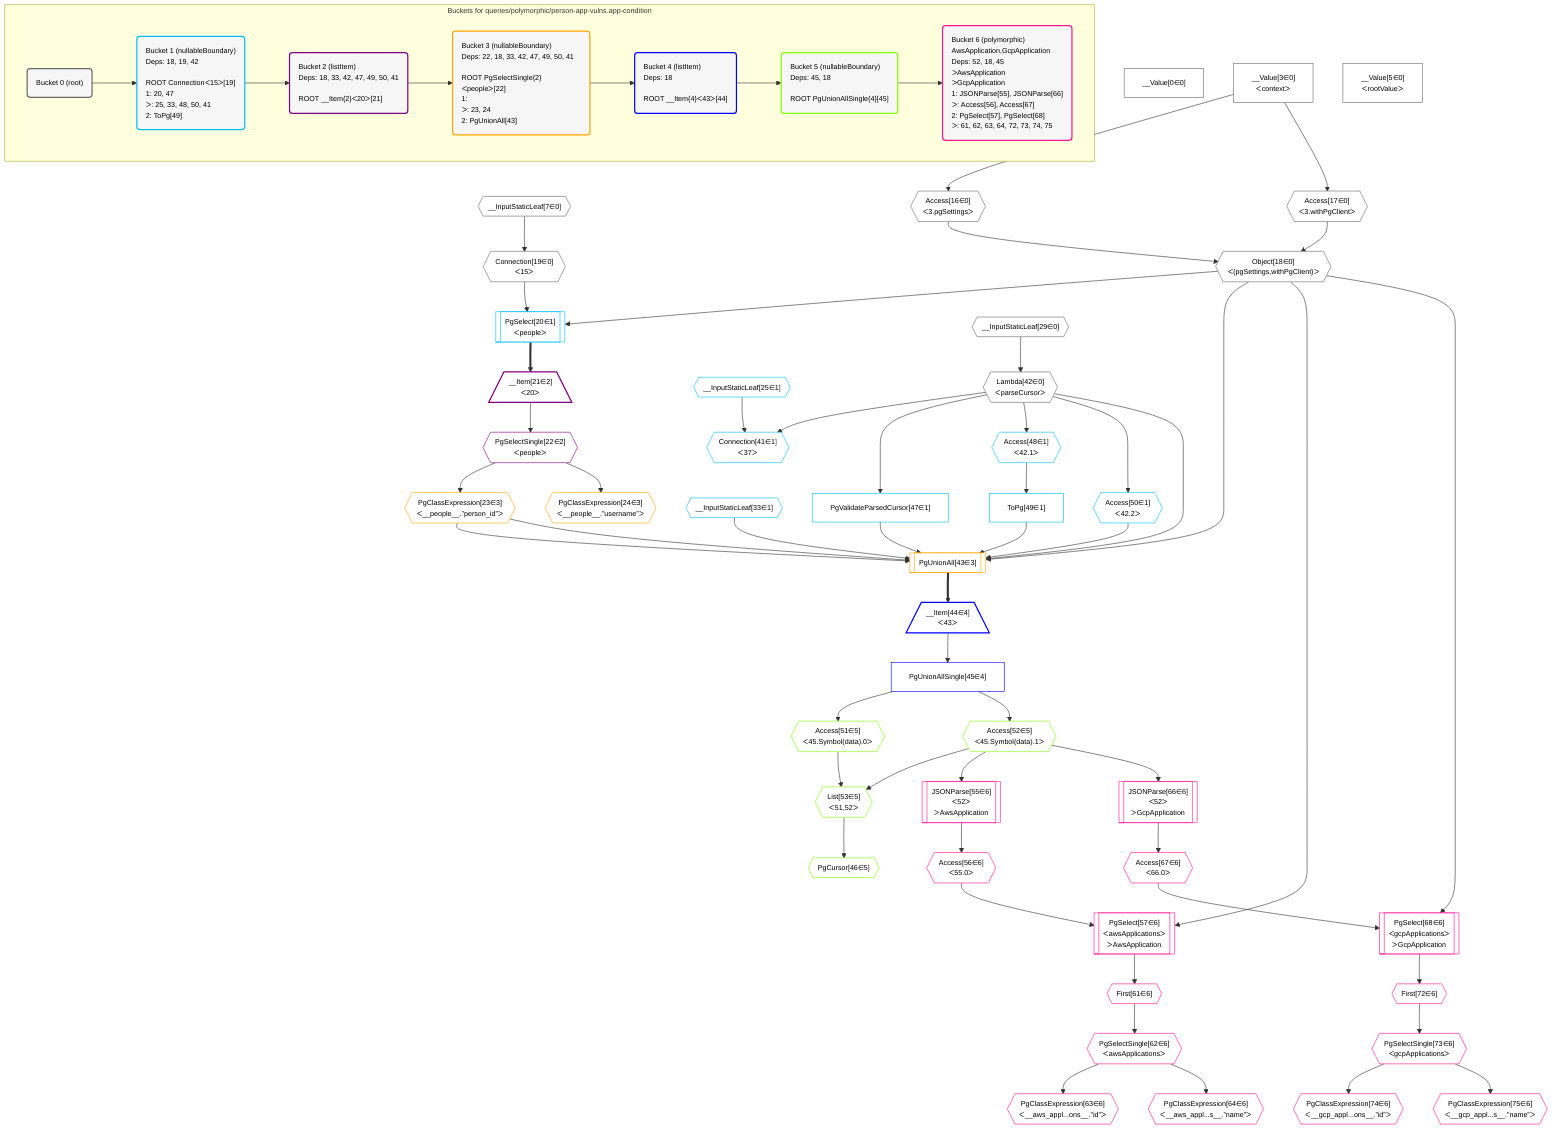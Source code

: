 %%{init: {'themeVariables': { 'fontSize': '12px'}}}%%
graph TD
    classDef path fill:#eee,stroke:#000,color:#000
    classDef plan fill:#fff,stroke-width:1px,color:#000
    classDef itemplan fill:#fff,stroke-width:2px,color:#000
    classDef unbatchedplan fill:#dff,stroke-width:1px,color:#000
    classDef sideeffectplan fill:#fcc,stroke-width:2px,color:#000
    classDef bucket fill:#f6f6f6,color:#000,stroke-width:2px,text-align:left


    %% define steps
    __Value0["__Value[0∈0]"]:::plan
    __Value3["__Value[3∈0]<br />ᐸcontextᐳ"]:::plan
    __Value5["__Value[5∈0]<br />ᐸrootValueᐳ"]:::plan
    __InputStaticLeaf7{{"__InputStaticLeaf[7∈0]"}}:::plan
    Access16{{"Access[16∈0]<br />ᐸ3.pgSettingsᐳ"}}:::plan
    Access17{{"Access[17∈0]<br />ᐸ3.withPgClientᐳ"}}:::plan
    Object18{{"Object[18∈0]<br />ᐸ{pgSettings,withPgClient}ᐳ"}}:::plan
    Connection19{{"Connection[19∈0]<br />ᐸ15ᐳ"}}:::plan
    PgSelect20[["PgSelect[20∈1]<br />ᐸpeopleᐳ"]]:::plan
    __Item21[/"__Item[21∈2]<br />ᐸ20ᐳ"\]:::itemplan
    PgSelectSingle22{{"PgSelectSingle[22∈2]<br />ᐸpeopleᐳ"}}:::plan
    PgClassExpression23{{"PgClassExpression[23∈3]<br />ᐸ__people__.”person_id”ᐳ"}}:::plan
    PgClassExpression24{{"PgClassExpression[24∈3]<br />ᐸ__people__.”username”ᐳ"}}:::plan
    __InputStaticLeaf25{{"__InputStaticLeaf[25∈1]"}}:::plan
    __InputStaticLeaf29{{"__InputStaticLeaf[29∈0]"}}:::plan
    __InputStaticLeaf33{{"__InputStaticLeaf[33∈1]"}}:::plan
    Lambda42{{"Lambda[42∈0]<br />ᐸparseCursorᐳ"}}:::plan
    Connection41{{"Connection[41∈1]<br />ᐸ37ᐳ"}}:::plan
    PgValidateParsedCursor47["PgValidateParsedCursor[47∈1]"]:::plan
    Access48{{"Access[48∈1]<br />ᐸ42.1ᐳ"}}:::plan
    ToPg49["ToPg[49∈1]"]:::plan
    Access50{{"Access[50∈1]<br />ᐸ42.2ᐳ"}}:::plan
    PgUnionAll43[["PgUnionAll[43∈3]"]]:::plan
    __Item44[/"__Item[44∈4]<br />ᐸ43ᐳ"\]:::itemplan
    PgUnionAllSingle45["PgUnionAllSingle[45∈4]"]:::plan
    Access51{{"Access[51∈5]<br />ᐸ45.Symbol(data).0ᐳ"}}:::plan
    Access52{{"Access[52∈5]<br />ᐸ45.Symbol(data).1ᐳ"}}:::plan
    List53{{"List[53∈5]<br />ᐸ51,52ᐳ"}}:::plan
    PgCursor46{{"PgCursor[46∈5]"}}:::plan
    JSONParse55[["JSONParse[55∈6]<br />ᐸ52ᐳ<br />ᐳAwsApplication"]]:::plan
    Access56{{"Access[56∈6]<br />ᐸ55.0ᐳ"}}:::plan
    PgSelect57[["PgSelect[57∈6]<br />ᐸawsApplicationsᐳ<br />ᐳAwsApplication"]]:::plan
    First61{{"First[61∈6]"}}:::plan
    PgSelectSingle62{{"PgSelectSingle[62∈6]<br />ᐸawsApplicationsᐳ"}}:::plan
    PgClassExpression63{{"PgClassExpression[63∈6]<br />ᐸ__aws_appl...ons__.”id”ᐳ"}}:::plan
    PgClassExpression64{{"PgClassExpression[64∈6]<br />ᐸ__aws_appl...s__.”name”ᐳ"}}:::plan
    JSONParse66[["JSONParse[66∈6]<br />ᐸ52ᐳ<br />ᐳGcpApplication"]]:::plan
    Access67{{"Access[67∈6]<br />ᐸ66.0ᐳ"}}:::plan
    PgSelect68[["PgSelect[68∈6]<br />ᐸgcpApplicationsᐳ<br />ᐳGcpApplication"]]:::plan
    First72{{"First[72∈6]"}}:::plan
    PgSelectSingle73{{"PgSelectSingle[73∈6]<br />ᐸgcpApplicationsᐳ"}}:::plan
    PgClassExpression74{{"PgClassExpression[74∈6]<br />ᐸ__gcp_appl...ons__.”id”ᐳ"}}:::plan
    PgClassExpression75{{"PgClassExpression[75∈6]<br />ᐸ__gcp_appl...s__.”name”ᐳ"}}:::plan

    %% plan dependencies
    __Value3 --> Access16
    __Value3 --> Access17
    Access16 & Access17 --> Object18
    __InputStaticLeaf7 --> Connection19
    Object18 & Connection19 --> PgSelect20
    PgSelect20 ==> __Item21
    __Item21 --> PgSelectSingle22
    PgSelectSingle22 --> PgClassExpression23
    PgSelectSingle22 --> PgClassExpression24
    __InputStaticLeaf29 --> Lambda42
    __InputStaticLeaf25 & Lambda42 --> Connection41
    Lambda42 --> PgValidateParsedCursor47
    Lambda42 --> Access48
    Access48 --> ToPg49
    Lambda42 --> Access50
    Object18 & PgClassExpression23 & PgClassExpression23 & __InputStaticLeaf33 & Lambda42 & PgValidateParsedCursor47 & ToPg49 & Access50 --> PgUnionAll43
    PgUnionAll43 ==> __Item44
    __Item44 --> PgUnionAllSingle45
    PgUnionAllSingle45 --> Access51
    PgUnionAllSingle45 --> Access52
    Access51 & Access52 --> List53
    List53 --> PgCursor46
    Access52 --> JSONParse55
    JSONParse55 --> Access56
    Object18 & Access56 --> PgSelect57
    PgSelect57 --> First61
    First61 --> PgSelectSingle62
    PgSelectSingle62 --> PgClassExpression63
    PgSelectSingle62 --> PgClassExpression64
    Access52 --> JSONParse66
    JSONParse66 --> Access67
    Object18 & Access67 --> PgSelect68
    PgSelect68 --> First72
    First72 --> PgSelectSingle73
    PgSelectSingle73 --> PgClassExpression74
    PgSelectSingle73 --> PgClassExpression75

    subgraph "Buckets for queries/polymorphic/person-app-vulns.app-condition"
    Bucket0("Bucket 0 (root)"):::bucket
    classDef bucket0 stroke:#696969
    class Bucket0,__Value0,__Value3,__Value5,__InputStaticLeaf7,Access16,Access17,Object18,Connection19,__InputStaticLeaf29,Lambda42 bucket0
    Bucket1("Bucket 1 (nullableBoundary)<br />Deps: 18, 19, 42<br /><br />ROOT Connectionᐸ15ᐳ[19]<br />1: 20, 47<br />ᐳ: 25, 33, 48, 50, 41<br />2: ToPg[49]"):::bucket
    classDef bucket1 stroke:#00bfff
    class Bucket1,PgSelect20,__InputStaticLeaf25,__InputStaticLeaf33,Connection41,PgValidateParsedCursor47,Access48,ToPg49,Access50 bucket1
    Bucket2("Bucket 2 (listItem)<br />Deps: 18, 33, 42, 47, 49, 50, 41<br /><br />ROOT __Item{2}ᐸ20ᐳ[21]"):::bucket
    classDef bucket2 stroke:#7f007f
    class Bucket2,__Item21,PgSelectSingle22 bucket2
    Bucket3("Bucket 3 (nullableBoundary)<br />Deps: 22, 18, 33, 42, 47, 49, 50, 41<br /><br />ROOT PgSelectSingle{2}ᐸpeopleᐳ[22]<br />1: <br />ᐳ: 23, 24<br />2: PgUnionAll[43]"):::bucket
    classDef bucket3 stroke:#ffa500
    class Bucket3,PgClassExpression23,PgClassExpression24,PgUnionAll43 bucket3
    Bucket4("Bucket 4 (listItem)<br />Deps: 18<br /><br />ROOT __Item{4}ᐸ43ᐳ[44]"):::bucket
    classDef bucket4 stroke:#0000ff
    class Bucket4,__Item44,PgUnionAllSingle45 bucket4
    Bucket5("Bucket 5 (nullableBoundary)<br />Deps: 45, 18<br /><br />ROOT PgUnionAllSingle{4}[45]"):::bucket
    classDef bucket5 stroke:#7fff00
    class Bucket5,PgCursor46,Access51,Access52,List53 bucket5
    Bucket6("Bucket 6 (polymorphic)<br />AwsApplication,GcpApplication<br />Deps: 52, 18, 45<br />ᐳAwsApplication<br />ᐳGcpApplication<br />1: JSONParse[55], JSONParse[66]<br />ᐳ: Access[56], Access[67]<br />2: PgSelect[57], PgSelect[68]<br />ᐳ: 61, 62, 63, 64, 72, 73, 74, 75"):::bucket
    classDef bucket6 stroke:#ff1493
    class Bucket6,JSONParse55,Access56,PgSelect57,First61,PgSelectSingle62,PgClassExpression63,PgClassExpression64,JSONParse66,Access67,PgSelect68,First72,PgSelectSingle73,PgClassExpression74,PgClassExpression75 bucket6
    Bucket0 --> Bucket1
    Bucket1 --> Bucket2
    Bucket2 --> Bucket3
    Bucket3 --> Bucket4
    Bucket4 --> Bucket5
    Bucket5 --> Bucket6
    end